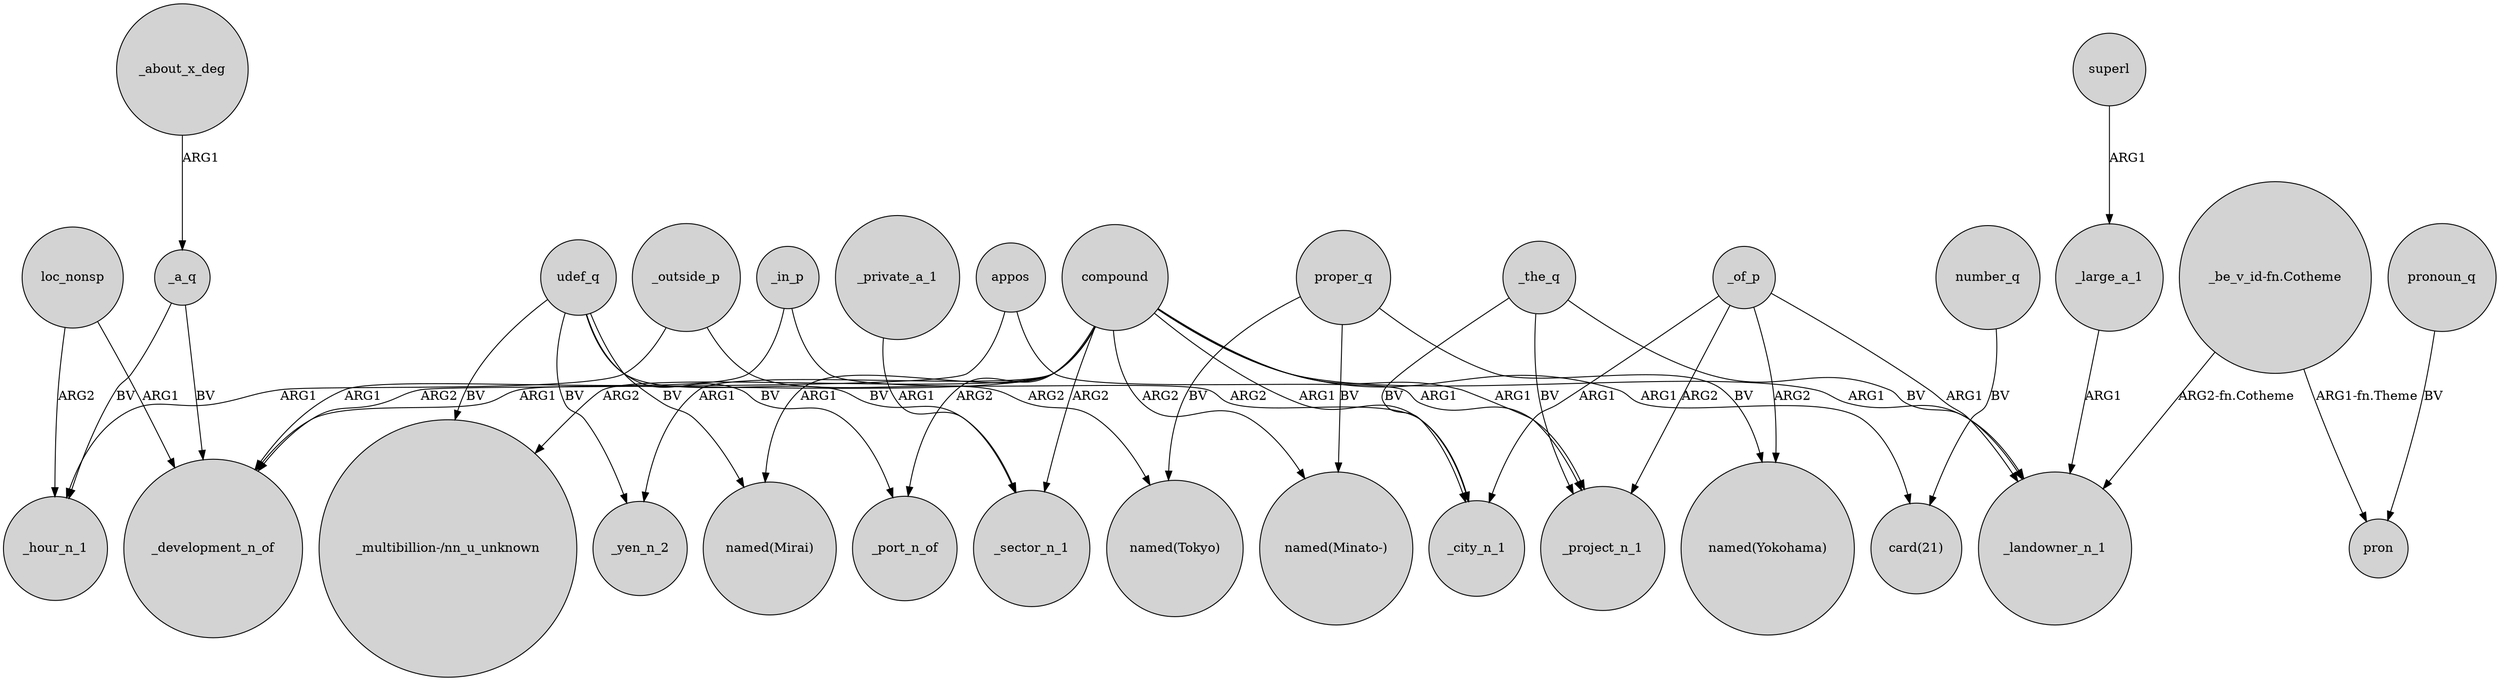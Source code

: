 digraph {
	node [shape=circle style=filled]
	loc_nonsp -> _development_n_of [label=ARG1]
	_a_q -> _development_n_of [label=BV]
	udef_q -> "named(Mirai)" [label=BV]
	compound -> _city_n_1 [label=ARG1]
	compound -> "card(21)" [label=ARG1]
	"_be_v_id-fn.Cotheme" -> _landowner_n_1 [label="ARG2-fn.Cotheme"]
	udef_q -> "_multibillion-/nn_u_unknown" [label=BV]
	compound -> _landowner_n_1 [label=ARG1]
	_in_p -> _city_n_1 [label=ARG2]
	compound -> "named(Minato-)" [label=ARG2]
	_outside_p -> "named(Tokyo)" [label=ARG2]
	_the_q -> _landowner_n_1 [label=BV]
	udef_q -> _port_n_of [label=BV]
	_large_a_1 -> _landowner_n_1 [label=ARG1]
	compound -> "_multibillion-/nn_u_unknown" [label=ARG2]
	_of_p -> _city_n_1 [label=ARG1]
	udef_q -> _sector_n_1 [label=BV]
	compound -> _yen_n_2 [label=ARG1]
	_private_a_1 -> _sector_n_1 [label=ARG1]
	pronoun_q -> pron [label=BV]
	proper_q -> "named(Minato-)" [label=BV]
	"_be_v_id-fn.Cotheme" -> pron [label="ARG1-fn.Theme"]
	_the_q -> _city_n_1 [label=BV]
	compound -> _port_n_of [label=ARG2]
	compound -> "named(Mirai)" [label=ARG1]
	_of_p -> "named(Yokohama)" [label=ARG2]
	appos -> _development_n_of [label=ARG2]
	proper_q -> "named(Yokohama)" [label=BV]
	proper_q -> "named(Tokyo)" [label=BV]
	compound -> _project_n_1 [label=ARG1]
	_the_q -> _project_n_1 [label=BV]
	_a_q -> _hour_n_1 [label=BV]
	appos -> _project_n_1 [label=ARG1]
	_about_x_deg -> _a_q [label=ARG1]
	_outside_p -> _hour_n_1 [label=ARG1]
	compound -> _sector_n_1 [label=ARG2]
	_of_p -> _landowner_n_1 [label=ARG1]
	_of_p -> _project_n_1 [label=ARG2]
	superl -> _large_a_1 [label=ARG1]
	compound -> _development_n_of [label=ARG1]
	_in_p -> _development_n_of [label=ARG1]
	number_q -> "card(21)" [label=BV]
	loc_nonsp -> _hour_n_1 [label=ARG2]
	udef_q -> _yen_n_2 [label=BV]
}
